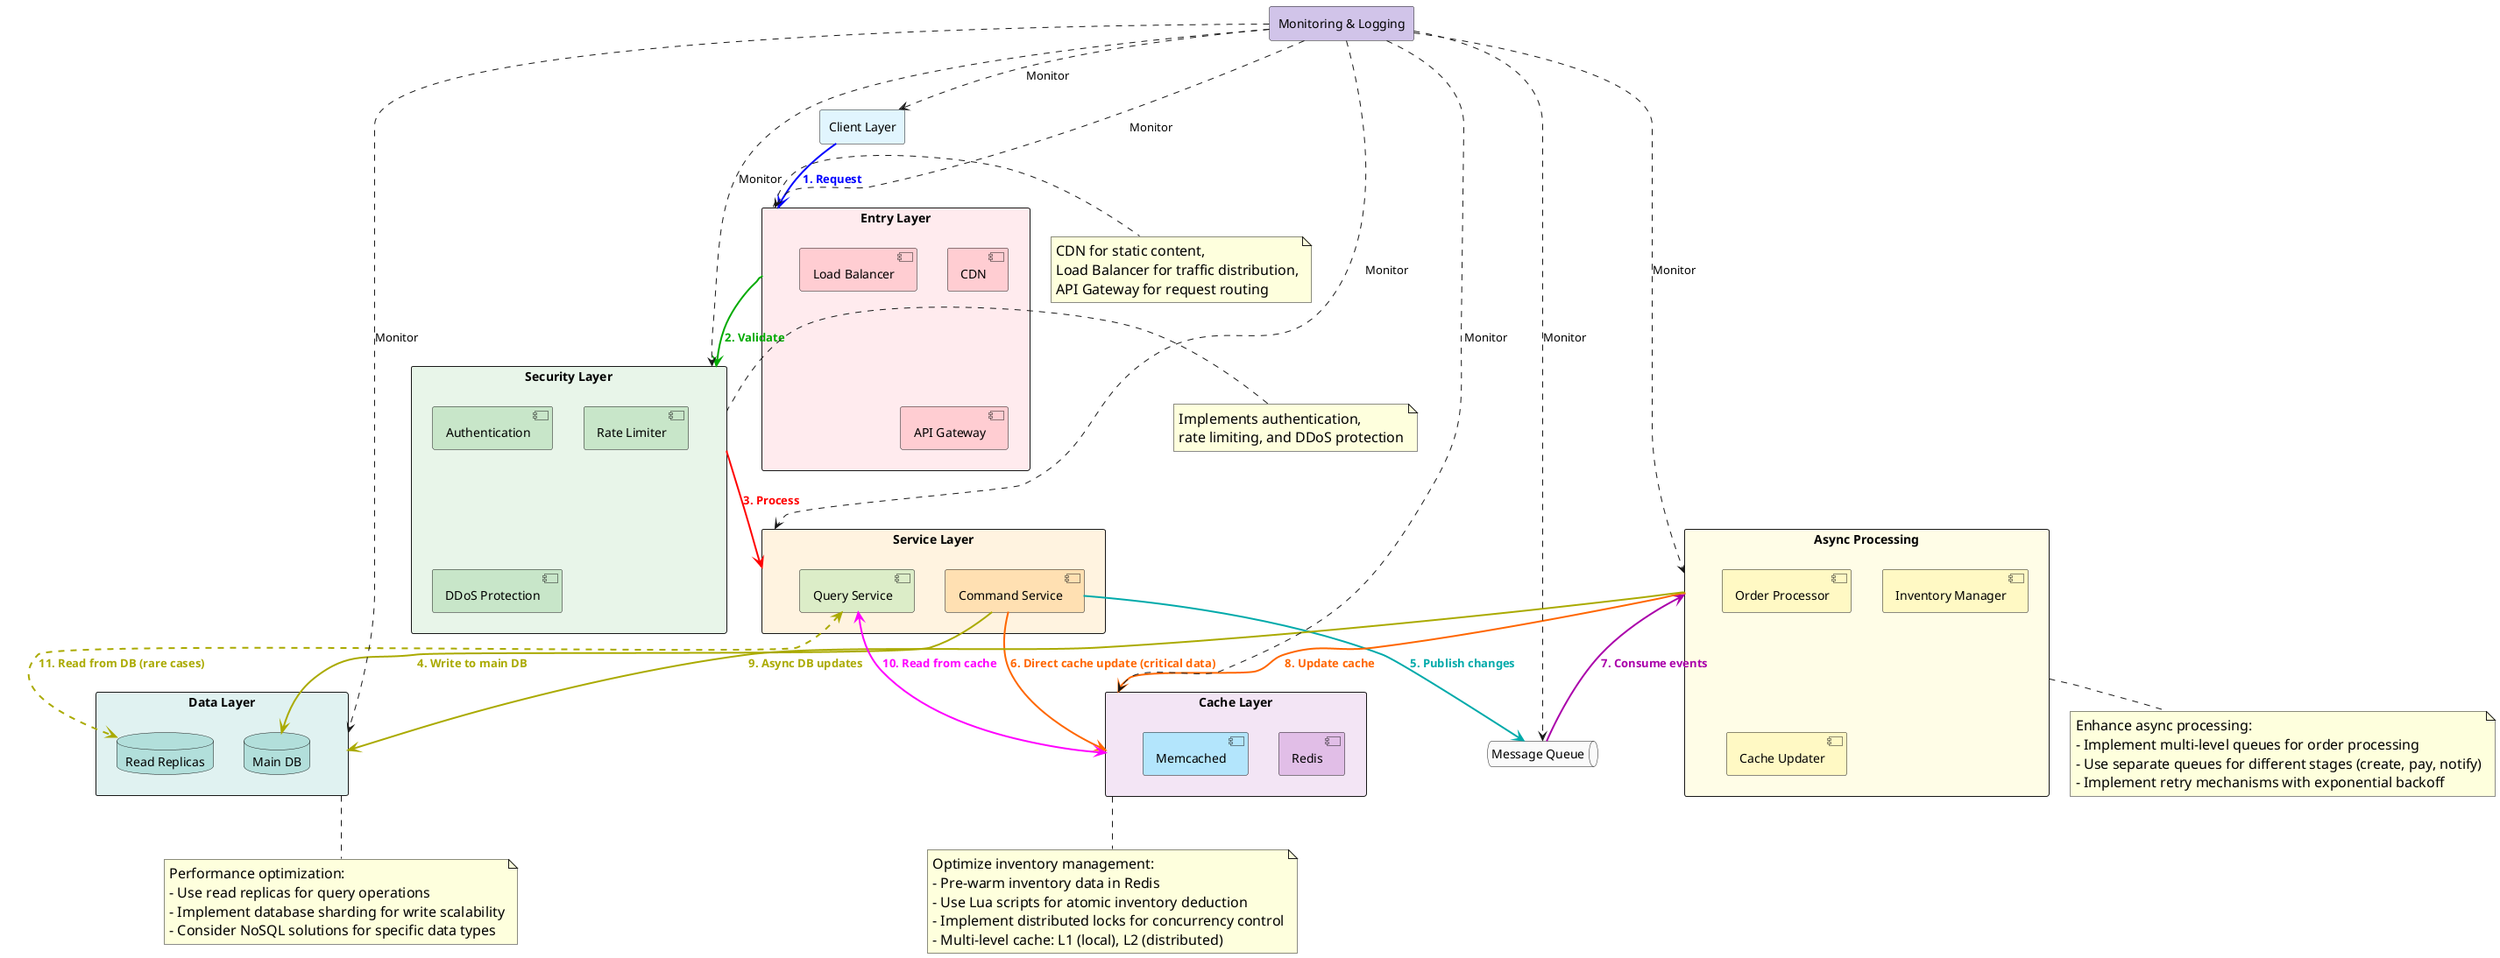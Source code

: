 @startuml High Concurrency Seckill System Backend Architecture
!pragma layout dot

skinparam noteFontSize 16
skinparam noteFontName Arial

rectangle "Client Layer" as ClientLayer #E1F5FE
rectangle "Entry Layer" as EntryLayer #FFEBEE {
    component "CDN" as CDN #FFCDD2
    component "Load Balancer" as LB #FFCDD2
    component "API Gateway" as APIGW #FFCDD2
}
rectangle "Security Layer" as SecurityLayer #E8F5E9 {
    component "Authentication" as Auth #C8E6C9
    component "Rate Limiter" as RateLimiter #C8E6C9
    component "DDoS Protection" as DDoS #C8E6C9
}
rectangle "Service Layer" as ServiceLayer #FFF3E0 {
    component "Command Service" as CommandService #FFE0B2
    component "Query Service" as QueryService #DCEDC8
}
rectangle "Cache Layer" as CacheLayer #F3E5F5 {
    component "Redis" as Redis #E1BEE7
    component "Memcached" as Memcached #B3E5FC
}
queue "Message Queue" as MessageQueue #FAFAFA
rectangle "Async Processing" as AsyncProcessing #FFFDE7 {
    component "Order Processor" as OrderProcessor #FFF9C4
    component "Inventory Manager" as InventoryManager #FFF9C4
    component "Cache Updater" as CacheUpdater #FFF9C4
}
rectangle "Data Layer" as DataLayer #E0F2F1 {
    database "Main DB" as MainDB #B2DFDB
    database "Read Replicas" as ReadReplicas #B2DFDB
}
rectangle "Monitoring & Logging" as MonitoringLogging #D1C4E9

ClientLayer -[#0000FF,thickness=2]-> EntryLayer : "<color:#0000FF><b>1. Request</b></color>"
EntryLayer -[#00AA00,thickness=2]-> SecurityLayer : "<color:#00AA00><b>2. Validate</b></color>"
SecurityLayer -[#FF0000,thickness=2]-> ServiceLayer : "<color:#FF0000><b>3. Process</b></color>"
CommandService -[#AAAA00,thickness=2]-> MainDB : "<color:#AAAA00><b>4. Write to main DB</b></color>"
CommandService -[#00AAAA,thickness=2]-> MessageQueue : "<color:#00AAAA><b>5. Publish changes</b></color>"
CommandService -[#FF6600,thickness=2]-> CacheLayer : "<color:#FF6600><b>6. Direct cache update (critical data)</b></color>"
AsyncProcessing <-[#AA00AA,thickness=2]- MessageQueue : "<color:#AA00AA><b>7. Consume events</b></color>"
AsyncProcessing -[#FF6600,thickness=2]-> CacheLayer : "<color:#FF6600><b>8. Update cache</b></color>"
AsyncProcessing -[#AAAA00,thickness=2]-> DataLayer : "<color:#AAAA00><b>9. Async DB updates</b></color>"
QueryService <-[#FF00FF,thickness=2]-> CacheLayer : "<color:#FF00FF><b>10. Read from cache</b></color>"
QueryService <-[#AAAA00,dashed,thickness=2]-> ReadReplicas : "<color:#AAAA00><b>11. Read from DB (rare cases)</b></color>"

MonitoringLogging ..> ClientLayer : "Monitor"
MonitoringLogging ..> EntryLayer : "Monitor"
MonitoringLogging ..> SecurityLayer : "Monitor"
MonitoringLogging ..> ServiceLayer : "Monitor"
MonitoringLogging ..> CacheLayer : "Monitor"
MonitoringLogging ..> MessageQueue : "Monitor"
MonitoringLogging ..> AsyncProcessing : "Monitor"
MonitoringLogging ..> DataLayer : "Monitor"

note right of EntryLayer
  CDN for static content,
  Load Balancer for traffic distribution,
  API Gateway for request routing
end note

note right of SecurityLayer
  Implements authentication,
  rate limiting, and DDoS protection
end note

note bottom of CacheLayer
  Optimize inventory management:
  - Pre-warm inventory data in Redis
  - Use Lua scripts for atomic inventory deduction
  - Implement distributed locks for concurrency control
  - Multi-level cache: L1 (local), L2 (distributed)
end note

note bottom of AsyncProcessing
  Enhance async processing:
  - Implement multi-level queues for order processing
  - Use separate queues for different stages (create, pay, notify)
  - Implement retry mechanisms with exponential backoff
end note

note bottom of DataLayer
  Performance optimization:
  - Use read replicas for query operations
  - Implement database sharding for write scalability
  - Consider NoSQL solutions for specific data types
end note

@enduml
